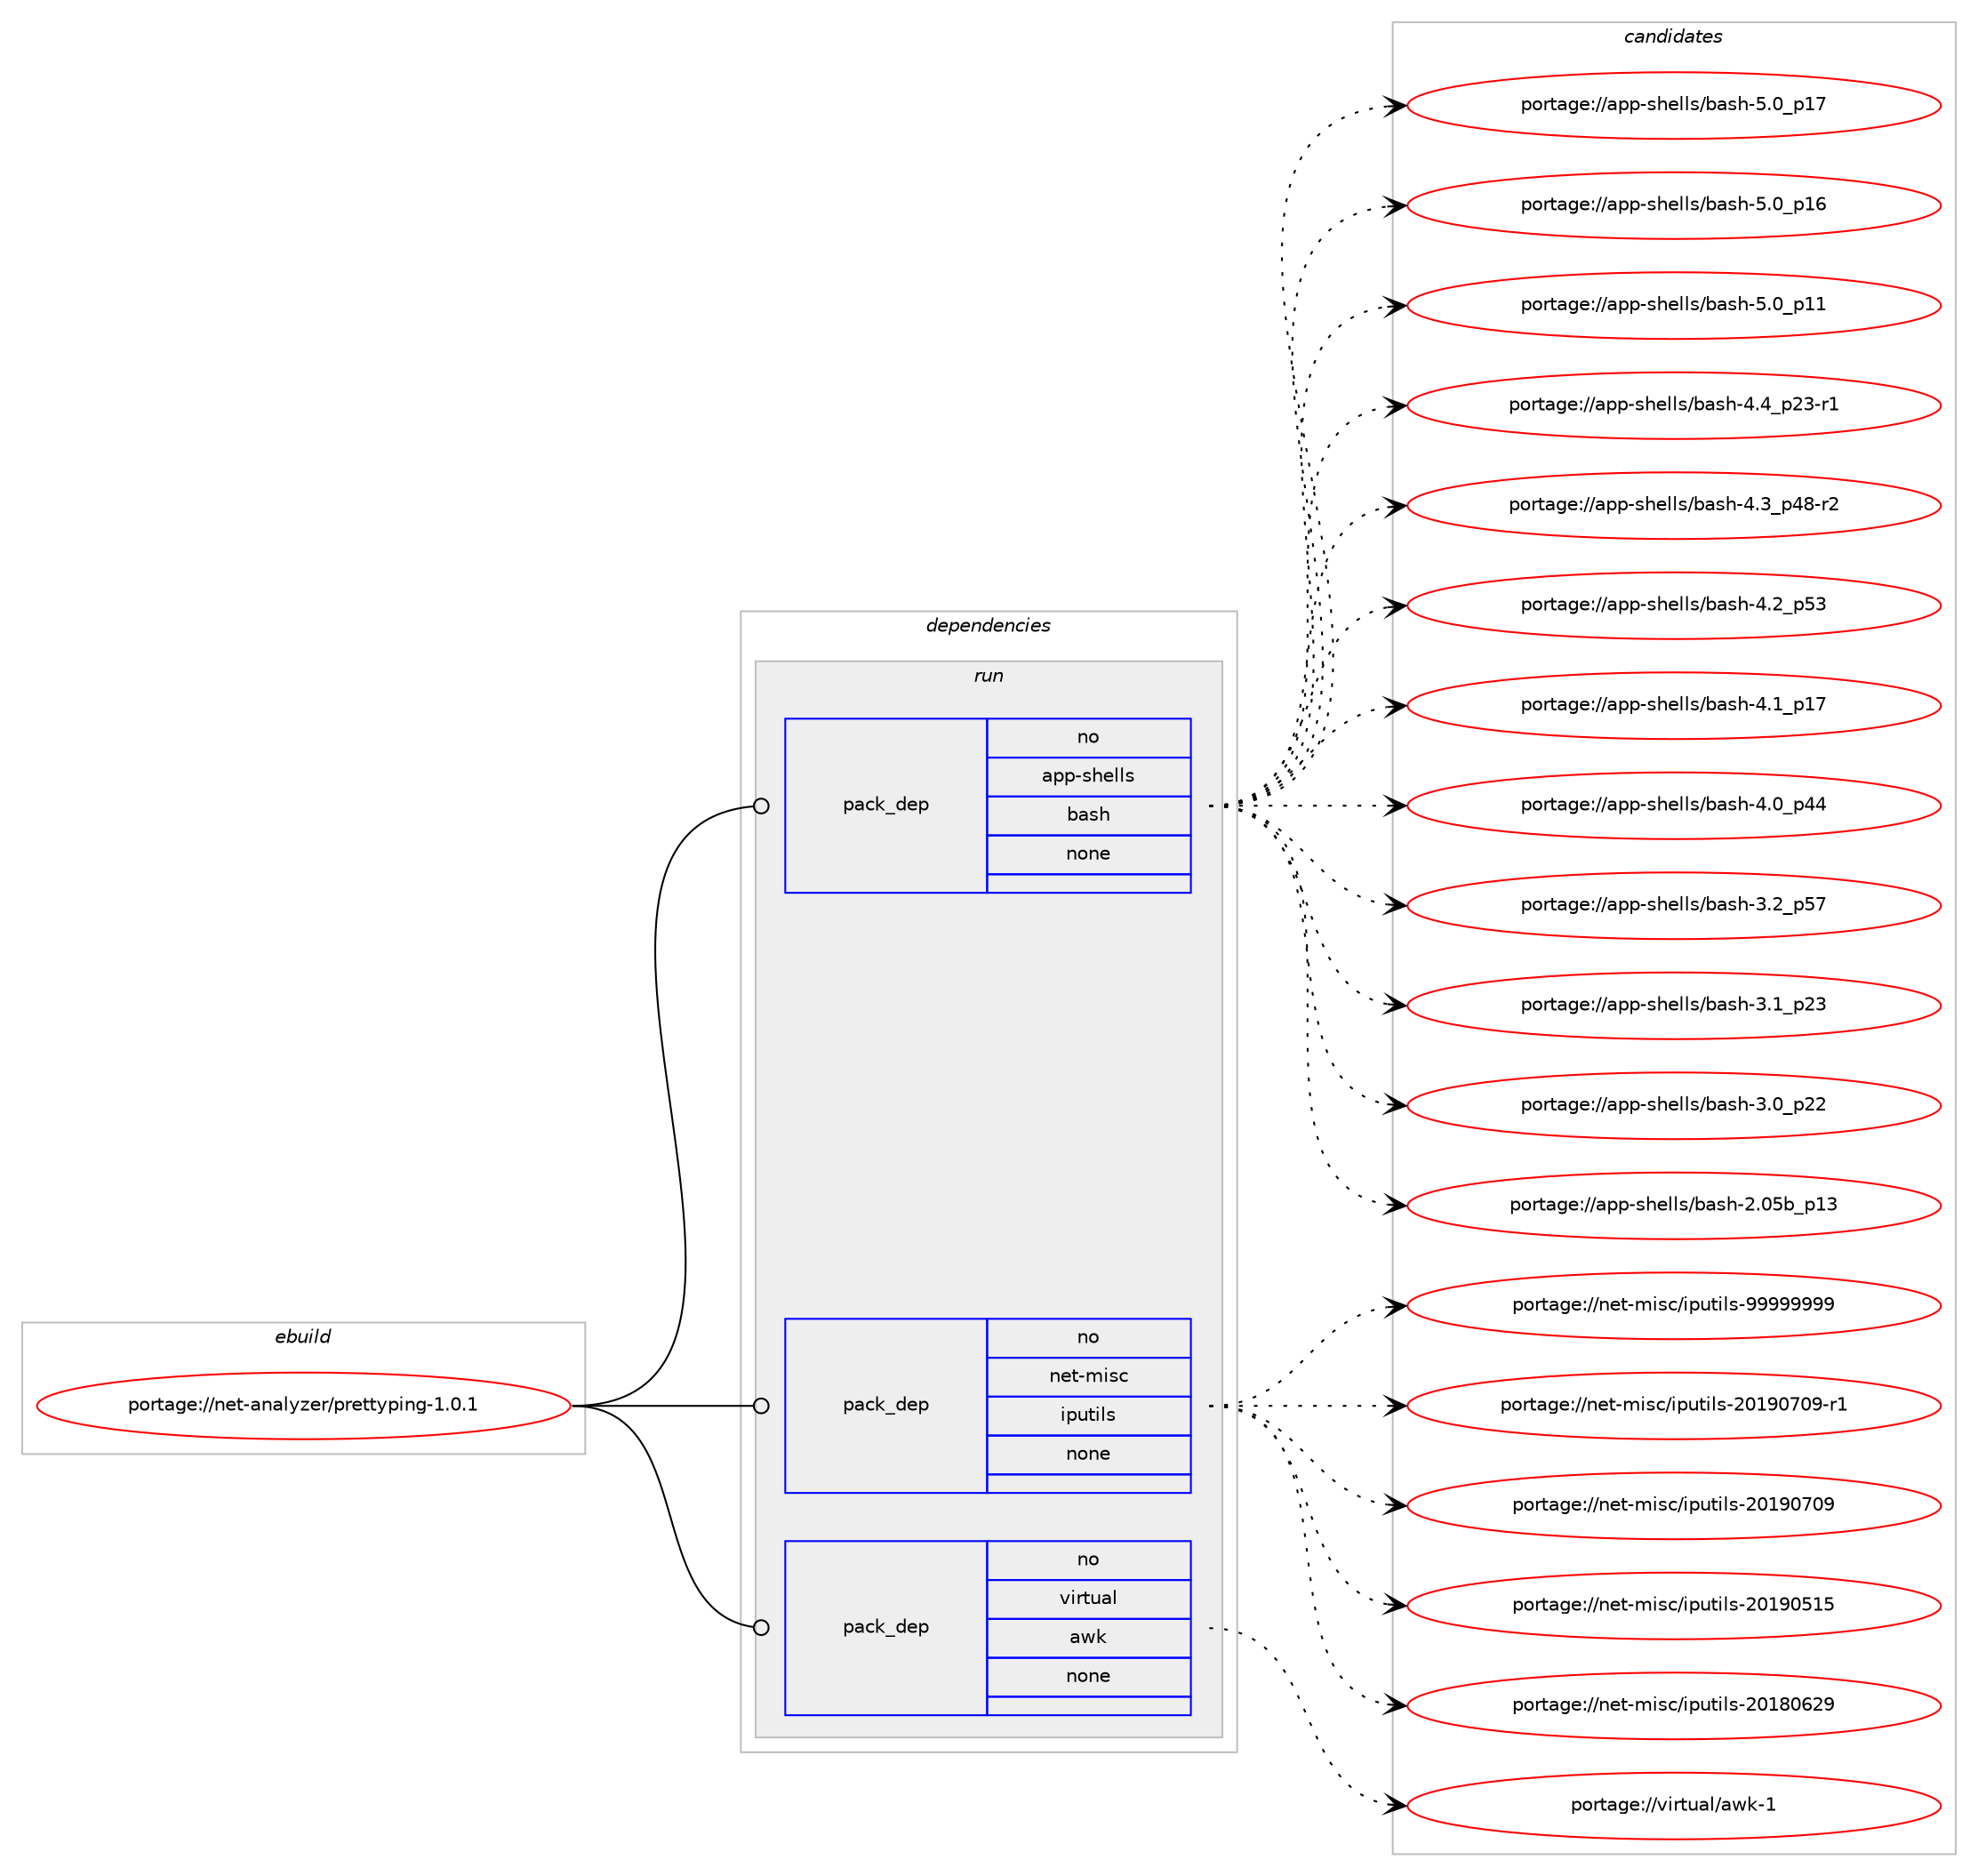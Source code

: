digraph prolog {

# *************
# Graph options
# *************

newrank=true;
concentrate=true;
compound=true;
graph [rankdir=LR,fontname=Helvetica,fontsize=10,ranksep=1.5];#, ranksep=2.5, nodesep=0.2];
edge  [arrowhead=vee];
node  [fontname=Helvetica,fontsize=10];

# **********
# The ebuild
# **********

subgraph cluster_leftcol {
color=gray;
rank=same;
label=<<i>ebuild</i>>;
id [label="portage://net-analyzer/prettyping-1.0.1", color=red, width=4, href="../net-analyzer/prettyping-1.0.1.svg"];
}

# ****************
# The dependencies
# ****************

subgraph cluster_midcol {
color=gray;
label=<<i>dependencies</i>>;
subgraph cluster_compile {
fillcolor="#eeeeee";
style=filled;
label=<<i>compile</i>>;
}
subgraph cluster_compileandrun {
fillcolor="#eeeeee";
style=filled;
label=<<i>compile and run</i>>;
}
subgraph cluster_run {
fillcolor="#eeeeee";
style=filled;
label=<<i>run</i>>;
subgraph pack9619 {
dependency12266 [label=<<TABLE BORDER="0" CELLBORDER="1" CELLSPACING="0" CELLPADDING="4" WIDTH="220"><TR><TD ROWSPAN="6" CELLPADDING="30">pack_dep</TD></TR><TR><TD WIDTH="110">no</TD></TR><TR><TD>app-shells</TD></TR><TR><TD>bash</TD></TR><TR><TD>none</TD></TR><TR><TD></TD></TR></TABLE>>, shape=none, color=blue];
}
id:e -> dependency12266:w [weight=20,style="solid",arrowhead="odot"];
subgraph pack9620 {
dependency12267 [label=<<TABLE BORDER="0" CELLBORDER="1" CELLSPACING="0" CELLPADDING="4" WIDTH="220"><TR><TD ROWSPAN="6" CELLPADDING="30">pack_dep</TD></TR><TR><TD WIDTH="110">no</TD></TR><TR><TD>net-misc</TD></TR><TR><TD>iputils</TD></TR><TR><TD>none</TD></TR><TR><TD></TD></TR></TABLE>>, shape=none, color=blue];
}
id:e -> dependency12267:w [weight=20,style="solid",arrowhead="odot"];
subgraph pack9621 {
dependency12268 [label=<<TABLE BORDER="0" CELLBORDER="1" CELLSPACING="0" CELLPADDING="4" WIDTH="220"><TR><TD ROWSPAN="6" CELLPADDING="30">pack_dep</TD></TR><TR><TD WIDTH="110">no</TD></TR><TR><TD>virtual</TD></TR><TR><TD>awk</TD></TR><TR><TD>none</TD></TR><TR><TD></TD></TR></TABLE>>, shape=none, color=blue];
}
id:e -> dependency12268:w [weight=20,style="solid",arrowhead="odot"];
}
}

# **************
# The candidates
# **************

subgraph cluster_choices {
rank=same;
color=gray;
label=<<i>candidates</i>>;

subgraph choice9619 {
color=black;
nodesep=1;
choice971121124511510410110810811547989711510445534648951124955 [label="portage://app-shells/bash-5.0_p17", color=red, width=4,href="../app-shells/bash-5.0_p17.svg"];
choice971121124511510410110810811547989711510445534648951124954 [label="portage://app-shells/bash-5.0_p16", color=red, width=4,href="../app-shells/bash-5.0_p16.svg"];
choice971121124511510410110810811547989711510445534648951124949 [label="portage://app-shells/bash-5.0_p11", color=red, width=4,href="../app-shells/bash-5.0_p11.svg"];
choice9711211245115104101108108115479897115104455246529511250514511449 [label="portage://app-shells/bash-4.4_p23-r1", color=red, width=4,href="../app-shells/bash-4.4_p23-r1.svg"];
choice9711211245115104101108108115479897115104455246519511252564511450 [label="portage://app-shells/bash-4.3_p48-r2", color=red, width=4,href="../app-shells/bash-4.3_p48-r2.svg"];
choice971121124511510410110810811547989711510445524650951125351 [label="portage://app-shells/bash-4.2_p53", color=red, width=4,href="../app-shells/bash-4.2_p53.svg"];
choice971121124511510410110810811547989711510445524649951124955 [label="portage://app-shells/bash-4.1_p17", color=red, width=4,href="../app-shells/bash-4.1_p17.svg"];
choice971121124511510410110810811547989711510445524648951125252 [label="portage://app-shells/bash-4.0_p44", color=red, width=4,href="../app-shells/bash-4.0_p44.svg"];
choice971121124511510410110810811547989711510445514650951125355 [label="portage://app-shells/bash-3.2_p57", color=red, width=4,href="../app-shells/bash-3.2_p57.svg"];
choice971121124511510410110810811547989711510445514649951125051 [label="portage://app-shells/bash-3.1_p23", color=red, width=4,href="../app-shells/bash-3.1_p23.svg"];
choice971121124511510410110810811547989711510445514648951125050 [label="portage://app-shells/bash-3.0_p22", color=red, width=4,href="../app-shells/bash-3.0_p22.svg"];
choice9711211245115104101108108115479897115104455046485398951124951 [label="portage://app-shells/bash-2.05b_p13", color=red, width=4,href="../app-shells/bash-2.05b_p13.svg"];
dependency12266:e -> choice971121124511510410110810811547989711510445534648951124955:w [style=dotted,weight="100"];
dependency12266:e -> choice971121124511510410110810811547989711510445534648951124954:w [style=dotted,weight="100"];
dependency12266:e -> choice971121124511510410110810811547989711510445534648951124949:w [style=dotted,weight="100"];
dependency12266:e -> choice9711211245115104101108108115479897115104455246529511250514511449:w [style=dotted,weight="100"];
dependency12266:e -> choice9711211245115104101108108115479897115104455246519511252564511450:w [style=dotted,weight="100"];
dependency12266:e -> choice971121124511510410110810811547989711510445524650951125351:w [style=dotted,weight="100"];
dependency12266:e -> choice971121124511510410110810811547989711510445524649951124955:w [style=dotted,weight="100"];
dependency12266:e -> choice971121124511510410110810811547989711510445524648951125252:w [style=dotted,weight="100"];
dependency12266:e -> choice971121124511510410110810811547989711510445514650951125355:w [style=dotted,weight="100"];
dependency12266:e -> choice971121124511510410110810811547989711510445514649951125051:w [style=dotted,weight="100"];
dependency12266:e -> choice971121124511510410110810811547989711510445514648951125050:w [style=dotted,weight="100"];
dependency12266:e -> choice9711211245115104101108108115479897115104455046485398951124951:w [style=dotted,weight="100"];
}
subgraph choice9620 {
color=black;
nodesep=1;
choice110101116451091051159947105112117116105108115455757575757575757 [label="portage://net-misc/iputils-99999999", color=red, width=4,href="../net-misc/iputils-99999999.svg"];
choice1101011164510910511599471051121171161051081154550484957485548574511449 [label="portage://net-misc/iputils-20190709-r1", color=red, width=4,href="../net-misc/iputils-20190709-r1.svg"];
choice110101116451091051159947105112117116105108115455048495748554857 [label="portage://net-misc/iputils-20190709", color=red, width=4,href="../net-misc/iputils-20190709.svg"];
choice110101116451091051159947105112117116105108115455048495748534953 [label="portage://net-misc/iputils-20190515", color=red, width=4,href="../net-misc/iputils-20190515.svg"];
choice110101116451091051159947105112117116105108115455048495648545057 [label="portage://net-misc/iputils-20180629", color=red, width=4,href="../net-misc/iputils-20180629.svg"];
dependency12267:e -> choice110101116451091051159947105112117116105108115455757575757575757:w [style=dotted,weight="100"];
dependency12267:e -> choice1101011164510910511599471051121171161051081154550484957485548574511449:w [style=dotted,weight="100"];
dependency12267:e -> choice110101116451091051159947105112117116105108115455048495748554857:w [style=dotted,weight="100"];
dependency12267:e -> choice110101116451091051159947105112117116105108115455048495748534953:w [style=dotted,weight="100"];
dependency12267:e -> choice110101116451091051159947105112117116105108115455048495648545057:w [style=dotted,weight="100"];
}
subgraph choice9621 {
color=black;
nodesep=1;
choice1181051141161179710847971191074549 [label="portage://virtual/awk-1", color=red, width=4,href="../virtual/awk-1.svg"];
dependency12268:e -> choice1181051141161179710847971191074549:w [style=dotted,weight="100"];
}
}

}
